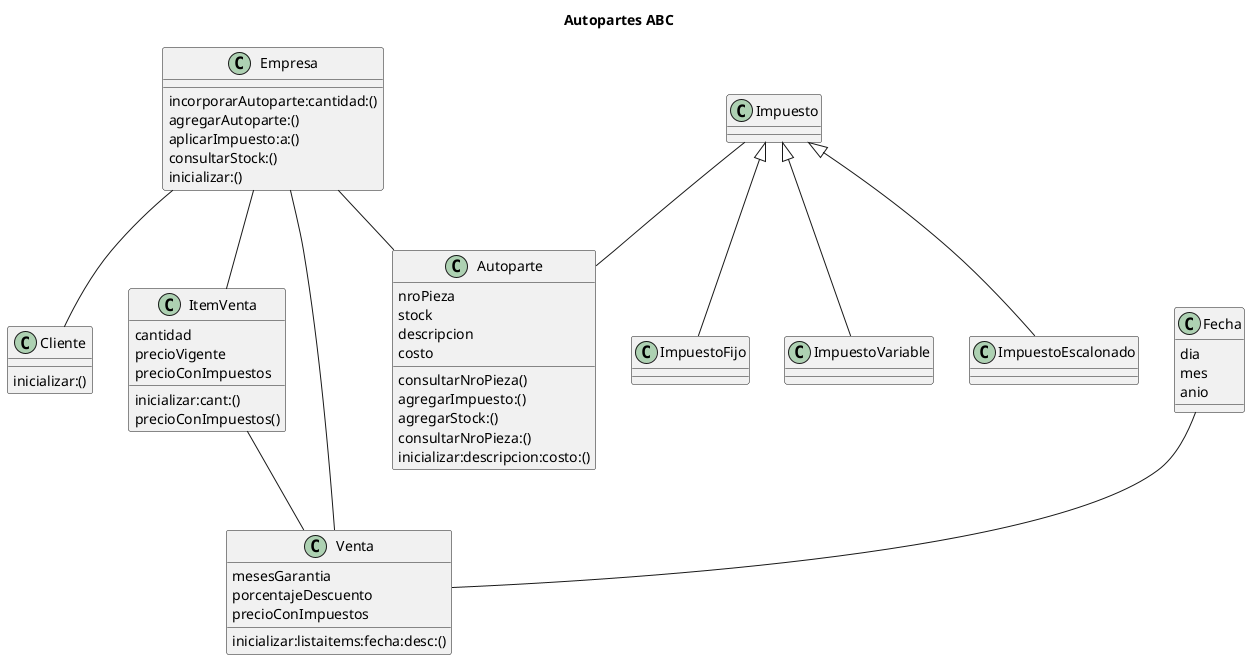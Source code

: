 @startuml

title Autopartes ABC


class Empresa {
incorporarAutoparte:cantidad:()
agregarAutoparte:()
aplicarImpuesto:a:()
consultarStock:()
inicializar:()
}

class Autoparte {
nroPieza
stock 
descripcion
costo
consultarNroPieza()
agregarImpuesto:()
agregarStock:()
consultarNroPieza:()
inicializar:descripcion:costo:()
}

class Cliente {
inicializar:()
}

class ItemVenta {
cantidad
precioVigente
precioConImpuestos
inicializar:cant:()
precioConImpuestos()
}

class Venta {
mesesGarantia
porcentajeDescuento
precioConImpuestos
inicializar:listaitems:fecha:desc:()
}

class Fecha {
dia
mes
anio
}

class Impuesto{

}

class ImpuestoFijo
class ImpuestoVariable
class ImpuestoEscalonado



Empresa -- Autoparte
Empresa -- Cliente
Empresa -- ItemVenta
Empresa -- Venta
ItemVenta -- Venta
Fecha -- Venta
Impuesto  <|-- ImpuestoFijo
Impuesto  <|-- ImpuestoVariable
Impuesto  <|-- ImpuestoEscalonado
Impuesto  -- Autoparte


@enduml